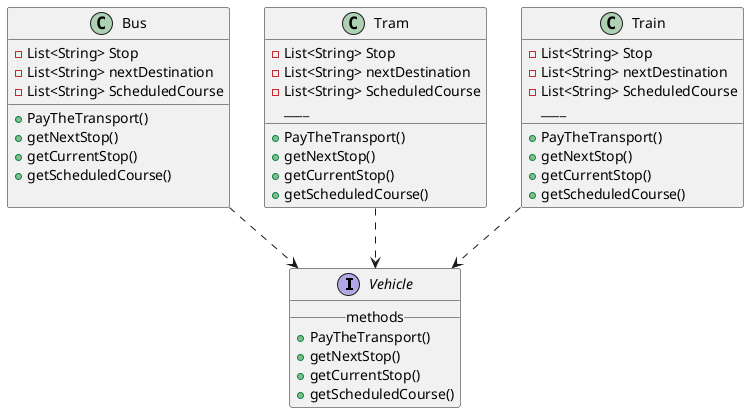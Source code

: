 @startuml
'https://plantuml.com/class-diagram


interface Vehicle {
   __ methods __
  + PayTheTransport()
  + getNextStop()
   + getCurrentStop()
   + getScheduledCourse()
}
class Bus{
 - List<String> Stop
 - List<String> nextDestination
 -List<String> ScheduledCourse
 ____
 + PayTheTransport()
 +getNextStop()
 +getCurrentStop()
 +getScheduledCourse()

 }
class Tram {
- List<String> Stop
 - List<String> nextDestination
 -List<String> ScheduledCourse
 ____
 + PayTheTransport()
 +getNextStop()
 +getCurrentStop()
 +getScheduledCourse()
}
class Train{
- List<String> Stop
 - List<String> nextDestination
 -List<String> ScheduledCourse
 ____
 + PayTheTransport()
 +getNextStop()
 +getCurrentStop()
 +getScheduledCourse()
}


Tram ..>Vehicle
Bus ..>Vehicle
Train ..>Vehicle



@enduml